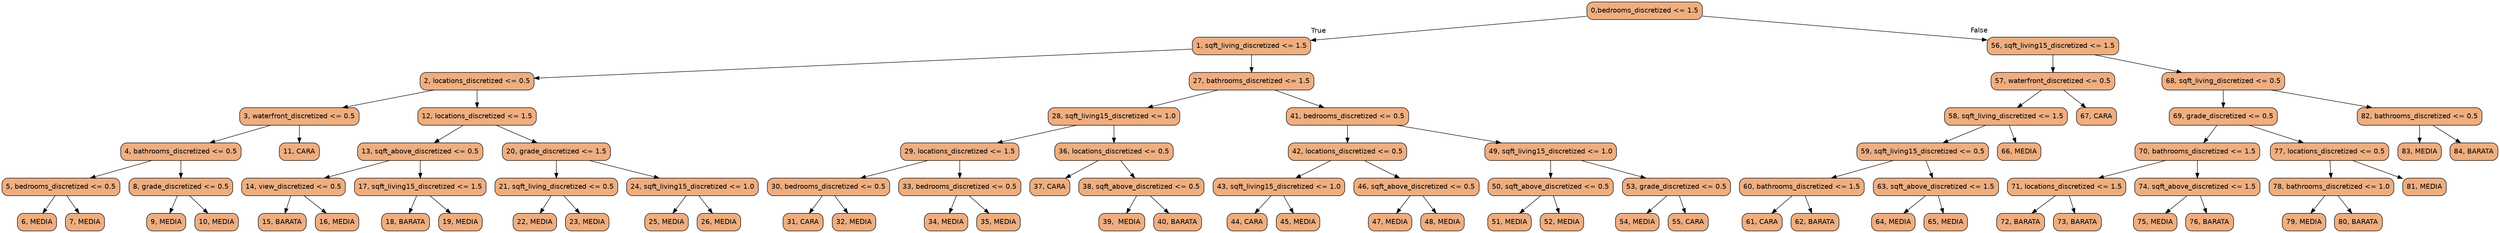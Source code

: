digraph Tree {
node [shape=box, style="filled, rounded", color="black", fillcolor="#eeae80", fontname=helvetica] ;
edge [fontname=helvetica] ;
0 [label="0,bedrooms_discretized <= 1.5"] ;
1 [label="1, sqft_living_discretized <= 1.5"] ;
0 -> 1 [labeldistance=2.5, labelangle=45, headlabel="True"] ;
2 [label="2, locations_discretized <= 0.5"] ;
1 -> 2 ;
3 [label="3, waterfront_discretized <= 0.5"] ;
2 -> 3 ;
4 [label="4, bathrooms_discretized <= 0.5"] ;
3 -> 4 ;
5 [label="5, bedrooms_discretized <= 0.5"] ;
4 -> 5 ;
6 [label="6, MEDIA"] ;
5 -> 6 ;
7 [label="7, MEDIA"] ;
5 -> 7 ;
8 [label="8, grade_discretized <= 0.5"] ;
4 -> 8 ;
9 [label="9, MEDIA"] ;
8 -> 9 ;
10 [label="10, MEDIA"] ;
8 -> 10 ;
11 [label="11, CARA"] ;
3 -> 11 ;
12 [label="12, locations_discretized <= 1.5"] ;
2 -> 12 ;
13 [label="13, sqft_above_discretized <= 0.5"] ;
12 -> 13 ;
14 [label="14, view_discretized <= 0.5"] ;
13 -> 14 ;
15 [label="15, BARATA"] ;
14 -> 15 ;
16 [label="16, MEDIA"] ;
14 -> 16 ;
17 [label="17, sqft_living15_discretized <= 1.5"] ;
13 -> 17 ;
18 [label="18, BARATA"] ;
17 -> 18 ;
19 [label="19, MEDIA"] ;
17 -> 19 ;
20 [label="20, grade_discretized <= 1.5"] ;
12 -> 20 ;
21 [label="21, sqft_living_discretized <= 0.5"] ;
20 -> 21 ;
22 [label="22, MEDIA"] ;
21 -> 22 ;
23 [label="23, MEDIA"] ;
21 -> 23 ;
24 [label="24, sqft_living15_discretized <= 1.0"] ;
20 -> 24 ;
25 [label="25, MEDIA"] ;
24 -> 25 ;
26 [label="26, MEDIA"] ;
24 -> 26 ;
27 [label="27, bathrooms_discretized <= 1.5"] ;
1 -> 27 ;
28 [label="28, sqft_living15_discretized <= 1.0"] ;
27 -> 28 ;
29 [label="29, locations_discretized <= 1.5"] ;
28 -> 29 ;
30 [label="30, bedrooms_discretized <= 0.5"] ;
29 -> 30 ;
31 [label="31, CARA"] ;
30 -> 31 ;
32 [label="32, MEDIA"] ;
30 -> 32 ;
33 [label="33, bedrooms_discretized <= 0.5"] ;
29 -> 33 ;
34 [label="34, MEDIA"] ;
33 -> 34 ;
35 [label="35, MEDIA"] ;
33 -> 35 ;
36 [label="36, locations_discretized <= 0.5"] ;
28 -> 36 ;
37 [label="37, CARA"] ;
36 -> 37 ;
38 [label="38, sqft_above_discretized <= 0.5"] ;
36 -> 38 ;
39 [label="39,  MEDIA"] ;
38 -> 39 ;
40 [label="40, BARATA"] ;
38 -> 40 ;
41 [label="41, bedrooms_discretized <= 0.5"] ;
27 -> 41 ;
42 [label="42, locations_discretized <= 0.5"] ;
41 -> 42 ;
43 [label="43, sqft_living15_discretized <= 1.0"] ;
42 -> 43 ;
44 [label="44, CARA"] ;
43 -> 44 ;
45 [label="45, MEDIA"] ;
43 -> 45 ;
46 [label="46, sqft_above_discretized <= 0.5"] ;
42 -> 46 ;
47 [label="47, MEDIA"] ;
46 -> 47 ;
48 [label="48, MEDIA"] ;
46 -> 48 ;
49 [label="49, sqft_living15_discretized <= 1.0"] ;
41 -> 49 ;
50 [label="50, sqft_above_discretized <= 0.5"] ;
49 -> 50 ;
51 [label="51, MEDIA"] ;
50 -> 51 ;
52 [label="52, MEDIA"] ;
50 -> 52 ;
53 [label="53, grade_discretized <= 0.5"] ;
49 -> 53 ;
54 [label="54, MEDIA"] ;
53 -> 54 ;
55 [label="55, CARA"] ;
53 -> 55 ;
56 [label="56, sqft_living15_discretized <= 1.5"] ;
0 -> 56 [labeldistance=2.5, labelangle=-45, headlabel="False"] ;
57 [label="57, waterfront_discretized <= 0.5"] ;
56 -> 57 ;
58 [label="58, sqft_living_discretized <= 1.5"] ;
57 -> 58 ;
59 [label="59, sqft_living15_discretized <= 0.5"] ;
58 -> 59 ;
60 [label="60, bathrooms_discretized <= 1.5"] ;
59 -> 60 ;
61 [label="61, CARA"] ;
60 -> 61 ;
62 [label="62, BARATA"] ;
60 -> 62 ;
63 [label="63, sqft_above_discretized <= 1.5"] ;
59 -> 63 ;
64 [label="64, MEDIA"] ;
63 -> 64 ;
65 [label="65, MEDIA"] ;
63 -> 65 ;
66 [label="66, MEDIA"] ;
58 -> 66 ;
67 [label="67, CARA"] ;
57 -> 67 ;
68 [label="68, sqft_living_discretized <= 0.5"] ;
56 -> 68 ;
69 [label="69, grade_discretized <= 0.5"] ;
68 -> 69 ;
70 [label="70, bathrooms_discretized <= 1.5"] ;
69 -> 70 ;
71 [label="71, locations_discretized <= 1.5"] ;
70 -> 71 ;
72 [label="72, BARATA"] ;
71 -> 72 ;
73 [label="73, BARATA"] ;
71 -> 73 ;
74 [label="74, sqft_above_discretized <= 1.5"] ;
70 -> 74 ;
75 [label="75, MEDIA"] ;
74 -> 75 ;
76 [label="76, BARATA"] ;
74 -> 76 ;
77 [label="77, locations_discretized <= 0.5"] ;
69 -> 77 ;
78 [label="78, bathrooms_discretized <= 1.0"] ;
77 -> 78 ;
79 [label="79, MEDIA"] ;
78 -> 79 ;
80 [label="80, BARATA"] ;
78 -> 80 ;
81 [label="81, MEDIA"] ;
77 -> 81 ;
82 [label="82, bathrooms_discretized <= 0.5"] ;
68 -> 82 ;
83 [label="83, MEDIA"] ;
82 -> 83 ;
84 [label="84, BARATA"] ;
82 -> 84 ;
}
